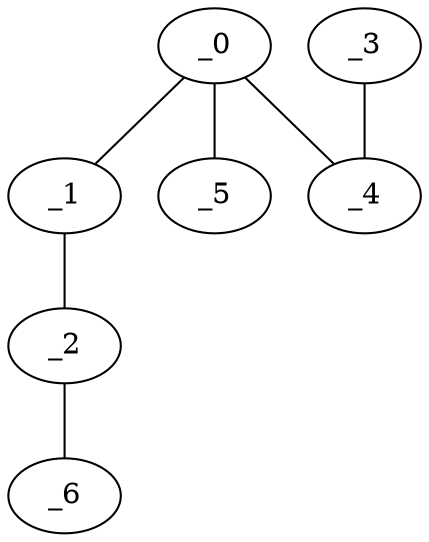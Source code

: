 graph MP1_0142 {
	_0	 [x="1.5",
		y="1.74"];
	_1	 [x="2.50631",
		y="2.90641"];
	_0 -- _1;
	_4	 [x="0.561988",
		y="2.96701"];
	_0 -- _4;
	_5	 [x="2.19924",
		y="1.89438"];
	_0 -- _5;
	_2	 [x="2.5",
		y="0.5"];
	_1 -- _2;
	_6	 [x="0.664612",
		y="0.90745"];
	_2 -- _6;
	_3	 [x="0.454705",
		y="0.529731"];
	_3 -- _4;
}
